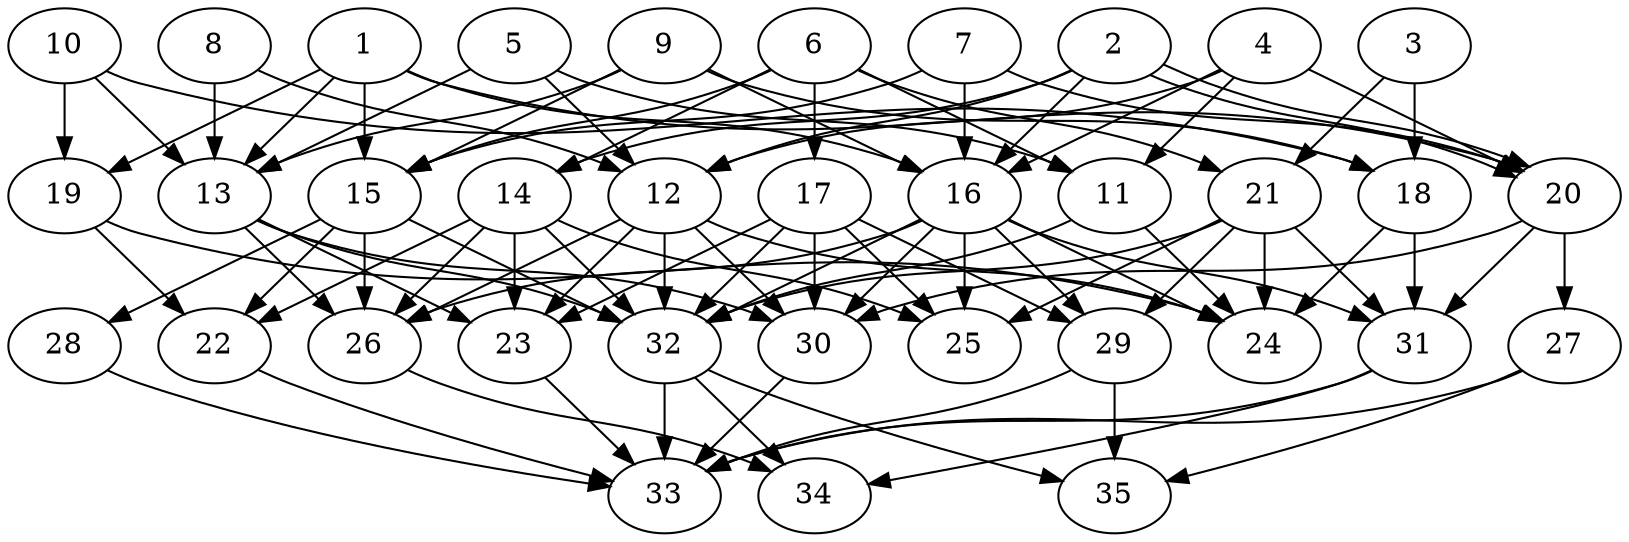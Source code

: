 // DAG automatically generated by daggen at Thu Oct  3 14:05:37 2019
// ./daggen --dot -n 35 --ccr 0.3 --fat 0.7 --regular 0.7 --density 0.7 --mindata 5242880 --maxdata 52428800 
digraph G {
  1 [size="94887253", alpha="0.06", expect_size="28466176"] 
  1 -> 13 [size ="28466176"]
  1 -> 15 [size ="28466176"]
  1 -> 16 [size ="28466176"]
  1 -> 19 [size ="28466176"]
  1 -> 20 [size ="28466176"]
  2 [size="66007040", alpha="0.18", expect_size="19802112"] 
  2 -> 12 [size ="19802112"]
  2 -> 14 [size ="19802112"]
  2 -> 16 [size ="19802112"]
  2 -> 20 [size ="19802112"]
  2 -> 20 [size ="19802112"]
  3 [size="54797653", alpha="0.11", expect_size="16439296"] 
  3 -> 18 [size ="16439296"]
  3 -> 21 [size ="16439296"]
  4 [size="91146240", alpha="0.03", expect_size="27343872"] 
  4 -> 11 [size ="27343872"]
  4 -> 12 [size ="27343872"]
  4 -> 16 [size ="27343872"]
  4 -> 20 [size ="27343872"]
  5 [size="73806507", alpha="0.16", expect_size="22141952"] 
  5 -> 11 [size ="22141952"]
  5 -> 12 [size ="22141952"]
  5 -> 13 [size ="22141952"]
  6 [size="169642667", alpha="0.16", expect_size="50892800"] 
  6 -> 11 [size ="50892800"]
  6 -> 14 [size ="50892800"]
  6 -> 15 [size ="50892800"]
  6 -> 17 [size ="50892800"]
  6 -> 21 [size ="50892800"]
  7 [size="91528533", alpha="0.05", expect_size="27458560"] 
  7 -> 15 [size ="27458560"]
  7 -> 16 [size ="27458560"]
  7 -> 20 [size ="27458560"]
  8 [size="118739627", alpha="0.07", expect_size="35621888"] 
  8 -> 12 [size ="35621888"]
  8 -> 13 [size ="35621888"]
  9 [size="41741653", alpha="0.07", expect_size="12522496"] 
  9 -> 13 [size ="12522496"]
  9 -> 15 [size ="12522496"]
  9 -> 16 [size ="12522496"]
  9 -> 18 [size ="12522496"]
  10 [size="78663680", alpha="0.16", expect_size="23599104"] 
  10 -> 13 [size ="23599104"]
  10 -> 18 [size ="23599104"]
  10 -> 19 [size ="23599104"]
  11 [size="18568533", alpha="0.10", expect_size="5570560"] 
  11 -> 24 [size ="5570560"]
  11 -> 32 [size ="5570560"]
  12 [size="64044373", alpha="0.10", expect_size="19213312"] 
  12 -> 23 [size ="19213312"]
  12 -> 24 [size ="19213312"]
  12 -> 26 [size ="19213312"]
  12 -> 30 [size ="19213312"]
  12 -> 32 [size ="19213312"]
  13 [size="45363200", alpha="0.08", expect_size="13608960"] 
  13 -> 23 [size ="13608960"]
  13 -> 26 [size ="13608960"]
  13 -> 30 [size ="13608960"]
  13 -> 32 [size ="13608960"]
  14 [size="131017387", alpha="0.20", expect_size="39305216"] 
  14 -> 22 [size ="39305216"]
  14 -> 23 [size ="39305216"]
  14 -> 25 [size ="39305216"]
  14 -> 26 [size ="39305216"]
  14 -> 32 [size ="39305216"]
  15 [size="153081173", alpha="0.06", expect_size="45924352"] 
  15 -> 22 [size ="45924352"]
  15 -> 26 [size ="45924352"]
  15 -> 28 [size ="45924352"]
  15 -> 32 [size ="45924352"]
  16 [size="118528000", alpha="0.01", expect_size="35558400"] 
  16 -> 24 [size ="35558400"]
  16 -> 25 [size ="35558400"]
  16 -> 26 [size ="35558400"]
  16 -> 29 [size ="35558400"]
  16 -> 30 [size ="35558400"]
  16 -> 31 [size ="35558400"]
  16 -> 32 [size ="35558400"]
  17 [size="90576213", alpha="0.03", expect_size="27172864"] 
  17 -> 23 [size ="27172864"]
  17 -> 25 [size ="27172864"]
  17 -> 29 [size ="27172864"]
  17 -> 30 [size ="27172864"]
  17 -> 32 [size ="27172864"]
  18 [size="126098773", alpha="0.05", expect_size="37829632"] 
  18 -> 24 [size ="37829632"]
  18 -> 31 [size ="37829632"]
  19 [size="25845760", alpha="0.04", expect_size="7753728"] 
  19 -> 22 [size ="7753728"]
  19 -> 24 [size ="7753728"]
  20 [size="81483093", alpha="0.10", expect_size="24444928"] 
  20 -> 27 [size ="24444928"]
  20 -> 30 [size ="24444928"]
  20 -> 31 [size ="24444928"]
  21 [size="52790613", alpha="0.05", expect_size="15837184"] 
  21 -> 24 [size ="15837184"]
  21 -> 25 [size ="15837184"]
  21 -> 29 [size ="15837184"]
  21 -> 31 [size ="15837184"]
  21 -> 32 [size ="15837184"]
  22 [size="129573547", alpha="0.07", expect_size="38872064"] 
  22 -> 33 [size ="38872064"]
  23 [size="50892800", alpha="0.14", expect_size="15267840"] 
  23 -> 33 [size ="15267840"]
  24 [size="114691413", alpha="0.10", expect_size="34407424"] 
  25 [size="114472960", alpha="0.14", expect_size="34341888"] 
  26 [size="158972587", alpha="0.16", expect_size="47691776"] 
  26 -> 34 [size ="47691776"]
  27 [size="166737920", alpha="0.08", expect_size="50021376"] 
  27 -> 33 [size ="50021376"]
  27 -> 35 [size ="50021376"]
  28 [size="35044693", alpha="0.13", expect_size="10513408"] 
  28 -> 33 [size ="10513408"]
  29 [size="75175253", alpha="0.01", expect_size="22552576"] 
  29 -> 33 [size ="22552576"]
  29 -> 35 [size ="22552576"]
  30 [size="102891520", alpha="0.17", expect_size="30867456"] 
  30 -> 33 [size ="30867456"]
  31 [size="20722347", alpha="0.13", expect_size="6216704"] 
  31 -> 33 [size ="6216704"]
  31 -> 34 [size ="6216704"]
  32 [size="63365120", alpha="0.15", expect_size="19009536"] 
  32 -> 33 [size ="19009536"]
  32 -> 34 [size ="19009536"]
  32 -> 35 [size ="19009536"]
  33 [size="122067627", alpha="0.01", expect_size="36620288"] 
  34 [size="76861440", alpha="0.00", expect_size="23058432"] 
  35 [size="158709760", alpha="0.18", expect_size="47612928"] 
}
